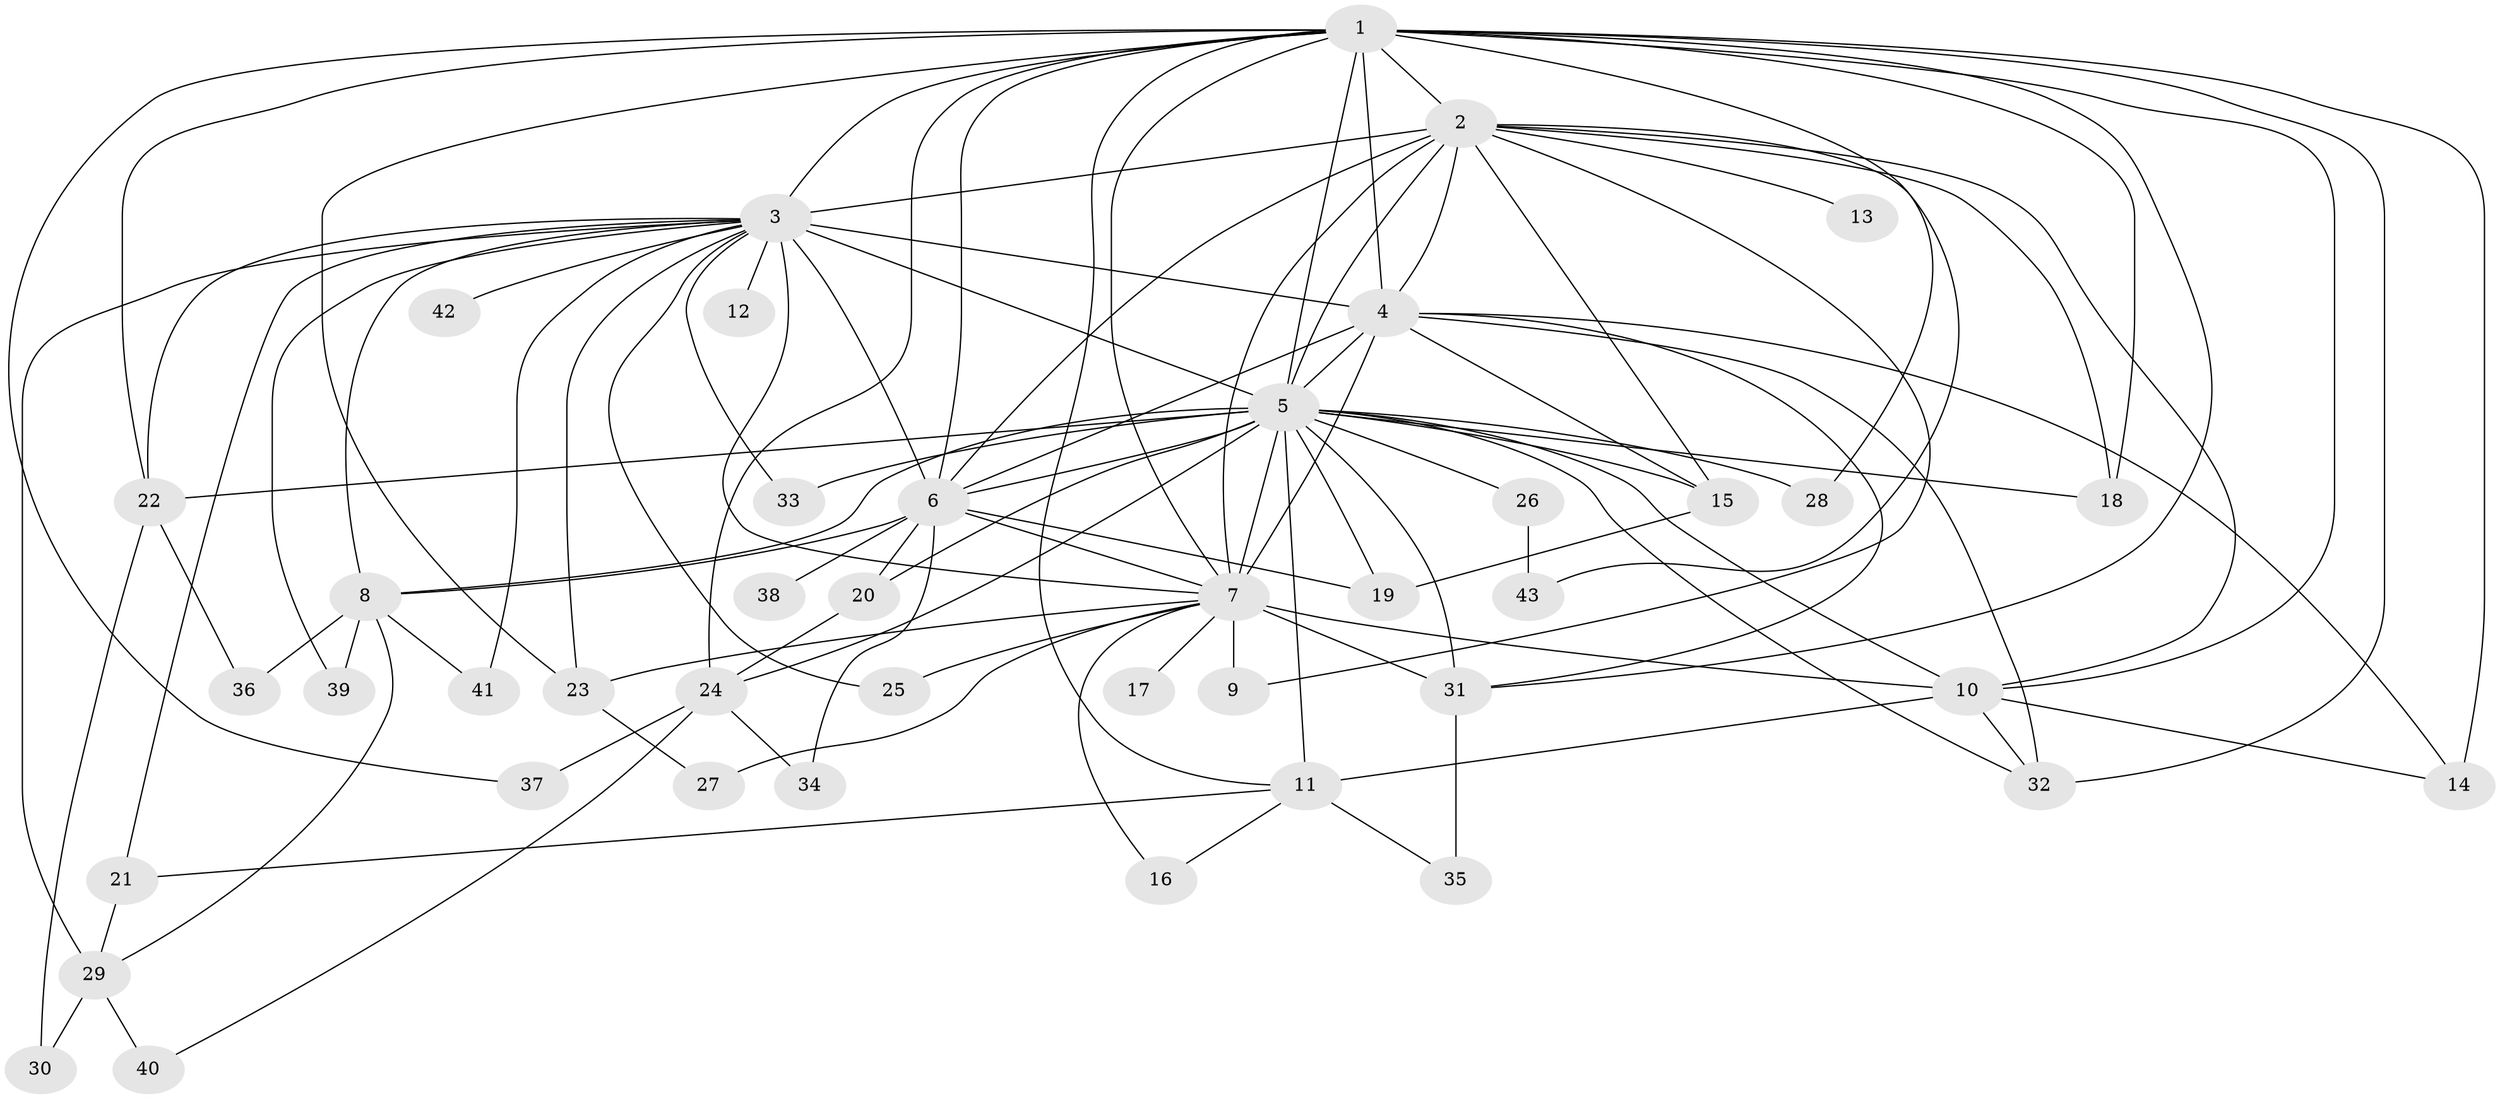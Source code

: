 // original degree distribution, {22: 0.011627906976744186, 19: 0.011627906976744186, 17: 0.046511627906976744, 30: 0.011627906976744186, 20: 0.011627906976744186, 16: 0.023255813953488372, 4: 0.08139534883720931, 2: 0.5813953488372093, 5: 0.08139534883720931, 3: 0.12790697674418605, 7: 0.011627906976744186}
// Generated by graph-tools (version 1.1) at 2025/35/03/09/25 02:35:10]
// undirected, 43 vertices, 103 edges
graph export_dot {
graph [start="1"]
  node [color=gray90,style=filled];
  1;
  2;
  3;
  4;
  5;
  6;
  7;
  8;
  9;
  10;
  11;
  12;
  13;
  14;
  15;
  16;
  17;
  18;
  19;
  20;
  21;
  22;
  23;
  24;
  25;
  26;
  27;
  28;
  29;
  30;
  31;
  32;
  33;
  34;
  35;
  36;
  37;
  38;
  39;
  40;
  41;
  42;
  43;
  1 -- 2 [weight=2.0];
  1 -- 3 [weight=4.0];
  1 -- 4 [weight=4.0];
  1 -- 5 [weight=3.0];
  1 -- 6 [weight=3.0];
  1 -- 7 [weight=2.0];
  1 -- 10 [weight=5.0];
  1 -- 11 [weight=1.0];
  1 -- 14 [weight=2.0];
  1 -- 18 [weight=1.0];
  1 -- 22 [weight=1.0];
  1 -- 23 [weight=1.0];
  1 -- 24 [weight=1.0];
  1 -- 28 [weight=2.0];
  1 -- 31 [weight=1.0];
  1 -- 32 [weight=1.0];
  1 -- 37 [weight=1.0];
  2 -- 3 [weight=2.0];
  2 -- 4 [weight=3.0];
  2 -- 5 [weight=1.0];
  2 -- 6 [weight=1.0];
  2 -- 7 [weight=2.0];
  2 -- 9 [weight=1.0];
  2 -- 10 [weight=2.0];
  2 -- 13 [weight=1.0];
  2 -- 15 [weight=1.0];
  2 -- 18 [weight=1.0];
  2 -- 43 [weight=1.0];
  3 -- 4 [weight=4.0];
  3 -- 5 [weight=2.0];
  3 -- 6 [weight=2.0];
  3 -- 7 [weight=2.0];
  3 -- 8 [weight=1.0];
  3 -- 12 [weight=2.0];
  3 -- 21 [weight=1.0];
  3 -- 22 [weight=1.0];
  3 -- 23 [weight=4.0];
  3 -- 25 [weight=1.0];
  3 -- 29 [weight=2.0];
  3 -- 33 [weight=1.0];
  3 -- 39 [weight=1.0];
  3 -- 41 [weight=1.0];
  3 -- 42 [weight=1.0];
  4 -- 5 [weight=2.0];
  4 -- 6 [weight=2.0];
  4 -- 7 [weight=8.0];
  4 -- 14 [weight=1.0];
  4 -- 15 [weight=1.0];
  4 -- 31 [weight=1.0];
  4 -- 32 [weight=3.0];
  5 -- 6 [weight=1.0];
  5 -- 7 [weight=2.0];
  5 -- 8 [weight=1.0];
  5 -- 10 [weight=2.0];
  5 -- 11 [weight=2.0];
  5 -- 15 [weight=1.0];
  5 -- 18 [weight=1.0];
  5 -- 19 [weight=1.0];
  5 -- 20 [weight=1.0];
  5 -- 22 [weight=2.0];
  5 -- 24 [weight=1.0];
  5 -- 26 [weight=1.0];
  5 -- 28 [weight=1.0];
  5 -- 31 [weight=1.0];
  5 -- 32 [weight=1.0];
  5 -- 33 [weight=1.0];
  6 -- 7 [weight=1.0];
  6 -- 8 [weight=2.0];
  6 -- 19 [weight=1.0];
  6 -- 20 [weight=1.0];
  6 -- 34 [weight=1.0];
  6 -- 38 [weight=1.0];
  7 -- 9 [weight=1.0];
  7 -- 10 [weight=1.0];
  7 -- 16 [weight=1.0];
  7 -- 17 [weight=1.0];
  7 -- 23 [weight=1.0];
  7 -- 25 [weight=1.0];
  7 -- 27 [weight=1.0];
  7 -- 31 [weight=1.0];
  8 -- 29 [weight=1.0];
  8 -- 36 [weight=2.0];
  8 -- 39 [weight=1.0];
  8 -- 41 [weight=1.0];
  10 -- 11 [weight=1.0];
  10 -- 14 [weight=1.0];
  10 -- 32 [weight=1.0];
  11 -- 16 [weight=1.0];
  11 -- 21 [weight=1.0];
  11 -- 35 [weight=1.0];
  15 -- 19 [weight=2.0];
  20 -- 24 [weight=1.0];
  21 -- 29 [weight=1.0];
  22 -- 30 [weight=1.0];
  22 -- 36 [weight=1.0];
  23 -- 27 [weight=1.0];
  24 -- 34 [weight=1.0];
  24 -- 37 [weight=1.0];
  24 -- 40 [weight=1.0];
  26 -- 43 [weight=1.0];
  29 -- 30 [weight=1.0];
  29 -- 40 [weight=1.0];
  31 -- 35 [weight=3.0];
}
